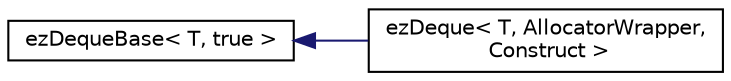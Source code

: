digraph "Graphical Class Hierarchy"
{
 // LATEX_PDF_SIZE
  edge [fontname="Helvetica",fontsize="10",labelfontname="Helvetica",labelfontsize="10"];
  node [fontname="Helvetica",fontsize="10",shape=record];
  rankdir="LR";
  Node0 [label="ezDequeBase\< T, true \>",height=0.2,width=0.4,color="black", fillcolor="white", style="filled",URL="$d7/d68/classez_deque_base.htm",tooltip=" "];
  Node0 -> Node1 [dir="back",color="midnightblue",fontsize="10",style="solid",fontname="Helvetica"];
  Node1 [label="ezDeque\< T, AllocatorWrapper,\l Construct \>",height=0.2,width=0.4,color="black", fillcolor="white", style="filled",URL="$d9/dfe/classez_deque.htm",tooltip=" "];
}
